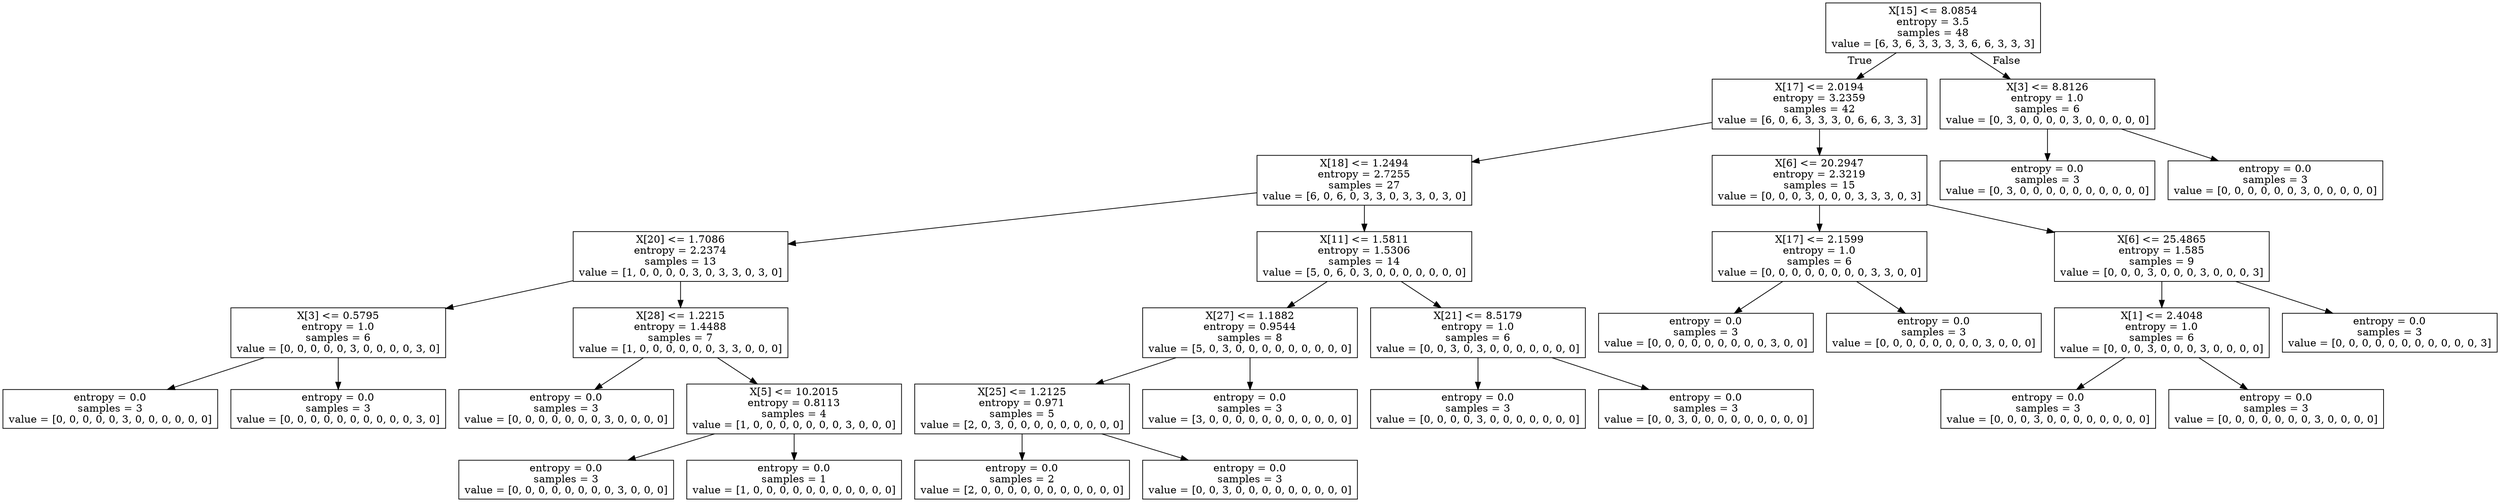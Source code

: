 digraph Tree {
node [shape=box] ;
0 [label="X[15] <= 8.0854\nentropy = 3.5\nsamples = 48\nvalue = [6, 3, 6, 3, 3, 3, 3, 6, 6, 3, 3, 3]"] ;
1 [label="X[17] <= 2.0194\nentropy = 3.2359\nsamples = 42\nvalue = [6, 0, 6, 3, 3, 3, 0, 6, 6, 3, 3, 3]"] ;
0 -> 1 [labeldistance=2.5, labelangle=45, headlabel="True"] ;
2 [label="X[18] <= 1.2494\nentropy = 2.7255\nsamples = 27\nvalue = [6, 0, 6, 0, 3, 3, 0, 3, 3, 0, 3, 0]"] ;
1 -> 2 ;
3 [label="X[20] <= 1.7086\nentropy = 2.2374\nsamples = 13\nvalue = [1, 0, 0, 0, 0, 3, 0, 3, 3, 0, 3, 0]"] ;
2 -> 3 ;
4 [label="X[3] <= 0.5795\nentropy = 1.0\nsamples = 6\nvalue = [0, 0, 0, 0, 0, 3, 0, 0, 0, 0, 3, 0]"] ;
3 -> 4 ;
5 [label="entropy = 0.0\nsamples = 3\nvalue = [0, 0, 0, 0, 0, 3, 0, 0, 0, 0, 0, 0]"] ;
4 -> 5 ;
6 [label="entropy = 0.0\nsamples = 3\nvalue = [0, 0, 0, 0, 0, 0, 0, 0, 0, 0, 3, 0]"] ;
4 -> 6 ;
7 [label="X[28] <= 1.2215\nentropy = 1.4488\nsamples = 7\nvalue = [1, 0, 0, 0, 0, 0, 0, 3, 3, 0, 0, 0]"] ;
3 -> 7 ;
8 [label="entropy = 0.0\nsamples = 3\nvalue = [0, 0, 0, 0, 0, 0, 0, 3, 0, 0, 0, 0]"] ;
7 -> 8 ;
9 [label="X[5] <= 10.2015\nentropy = 0.8113\nsamples = 4\nvalue = [1, 0, 0, 0, 0, 0, 0, 0, 3, 0, 0, 0]"] ;
7 -> 9 ;
10 [label="entropy = 0.0\nsamples = 3\nvalue = [0, 0, 0, 0, 0, 0, 0, 0, 3, 0, 0, 0]"] ;
9 -> 10 ;
11 [label="entropy = 0.0\nsamples = 1\nvalue = [1, 0, 0, 0, 0, 0, 0, 0, 0, 0, 0, 0]"] ;
9 -> 11 ;
12 [label="X[11] <= 1.5811\nentropy = 1.5306\nsamples = 14\nvalue = [5, 0, 6, 0, 3, 0, 0, 0, 0, 0, 0, 0]"] ;
2 -> 12 ;
13 [label="X[27] <= 1.1882\nentropy = 0.9544\nsamples = 8\nvalue = [5, 0, 3, 0, 0, 0, 0, 0, 0, 0, 0, 0]"] ;
12 -> 13 ;
14 [label="X[25] <= 1.2125\nentropy = 0.971\nsamples = 5\nvalue = [2, 0, 3, 0, 0, 0, 0, 0, 0, 0, 0, 0]"] ;
13 -> 14 ;
15 [label="entropy = 0.0\nsamples = 2\nvalue = [2, 0, 0, 0, 0, 0, 0, 0, 0, 0, 0, 0]"] ;
14 -> 15 ;
16 [label="entropy = 0.0\nsamples = 3\nvalue = [0, 0, 3, 0, 0, 0, 0, 0, 0, 0, 0, 0]"] ;
14 -> 16 ;
17 [label="entropy = 0.0\nsamples = 3\nvalue = [3, 0, 0, 0, 0, 0, 0, 0, 0, 0, 0, 0]"] ;
13 -> 17 ;
18 [label="X[21] <= 8.5179\nentropy = 1.0\nsamples = 6\nvalue = [0, 0, 3, 0, 3, 0, 0, 0, 0, 0, 0, 0]"] ;
12 -> 18 ;
19 [label="entropy = 0.0\nsamples = 3\nvalue = [0, 0, 0, 0, 3, 0, 0, 0, 0, 0, 0, 0]"] ;
18 -> 19 ;
20 [label="entropy = 0.0\nsamples = 3\nvalue = [0, 0, 3, 0, 0, 0, 0, 0, 0, 0, 0, 0]"] ;
18 -> 20 ;
21 [label="X[6] <= 20.2947\nentropy = 2.3219\nsamples = 15\nvalue = [0, 0, 0, 3, 0, 0, 0, 3, 3, 3, 0, 3]"] ;
1 -> 21 ;
22 [label="X[17] <= 2.1599\nentropy = 1.0\nsamples = 6\nvalue = [0, 0, 0, 0, 0, 0, 0, 0, 3, 3, 0, 0]"] ;
21 -> 22 ;
23 [label="entropy = 0.0\nsamples = 3\nvalue = [0, 0, 0, 0, 0, 0, 0, 0, 0, 3, 0, 0]"] ;
22 -> 23 ;
24 [label="entropy = 0.0\nsamples = 3\nvalue = [0, 0, 0, 0, 0, 0, 0, 0, 3, 0, 0, 0]"] ;
22 -> 24 ;
25 [label="X[6] <= 25.4865\nentropy = 1.585\nsamples = 9\nvalue = [0, 0, 0, 3, 0, 0, 0, 3, 0, 0, 0, 3]"] ;
21 -> 25 ;
26 [label="X[1] <= 2.4048\nentropy = 1.0\nsamples = 6\nvalue = [0, 0, 0, 3, 0, 0, 0, 3, 0, 0, 0, 0]"] ;
25 -> 26 ;
27 [label="entropy = 0.0\nsamples = 3\nvalue = [0, 0, 0, 3, 0, 0, 0, 0, 0, 0, 0, 0]"] ;
26 -> 27 ;
28 [label="entropy = 0.0\nsamples = 3\nvalue = [0, 0, 0, 0, 0, 0, 0, 3, 0, 0, 0, 0]"] ;
26 -> 28 ;
29 [label="entropy = 0.0\nsamples = 3\nvalue = [0, 0, 0, 0, 0, 0, 0, 0, 0, 0, 0, 3]"] ;
25 -> 29 ;
30 [label="X[3] <= 8.8126\nentropy = 1.0\nsamples = 6\nvalue = [0, 3, 0, 0, 0, 0, 3, 0, 0, 0, 0, 0]"] ;
0 -> 30 [labeldistance=2.5, labelangle=-45, headlabel="False"] ;
31 [label="entropy = 0.0\nsamples = 3\nvalue = [0, 3, 0, 0, 0, 0, 0, 0, 0, 0, 0, 0]"] ;
30 -> 31 ;
32 [label="entropy = 0.0\nsamples = 3\nvalue = [0, 0, 0, 0, 0, 0, 3, 0, 0, 0, 0, 0]"] ;
30 -> 32 ;
}